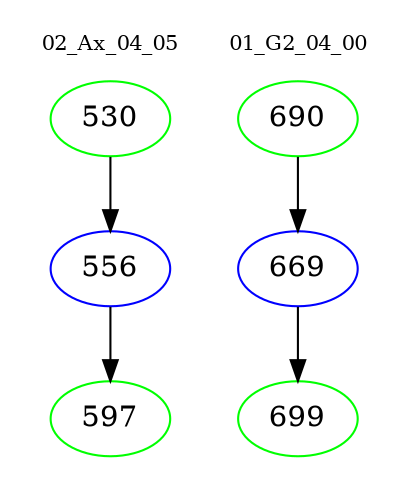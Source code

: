 digraph{
subgraph cluster_0 {
color = white
label = "02_Ax_04_05";
fontsize=10;
T0_530 [label="530", color="green"]
T0_530 -> T0_556 [color="black"]
T0_556 [label="556", color="blue"]
T0_556 -> T0_597 [color="black"]
T0_597 [label="597", color="green"]
}
subgraph cluster_1 {
color = white
label = "01_G2_04_00";
fontsize=10;
T1_690 [label="690", color="green"]
T1_690 -> T1_669 [color="black"]
T1_669 [label="669", color="blue"]
T1_669 -> T1_699 [color="black"]
T1_699 [label="699", color="green"]
}
}
